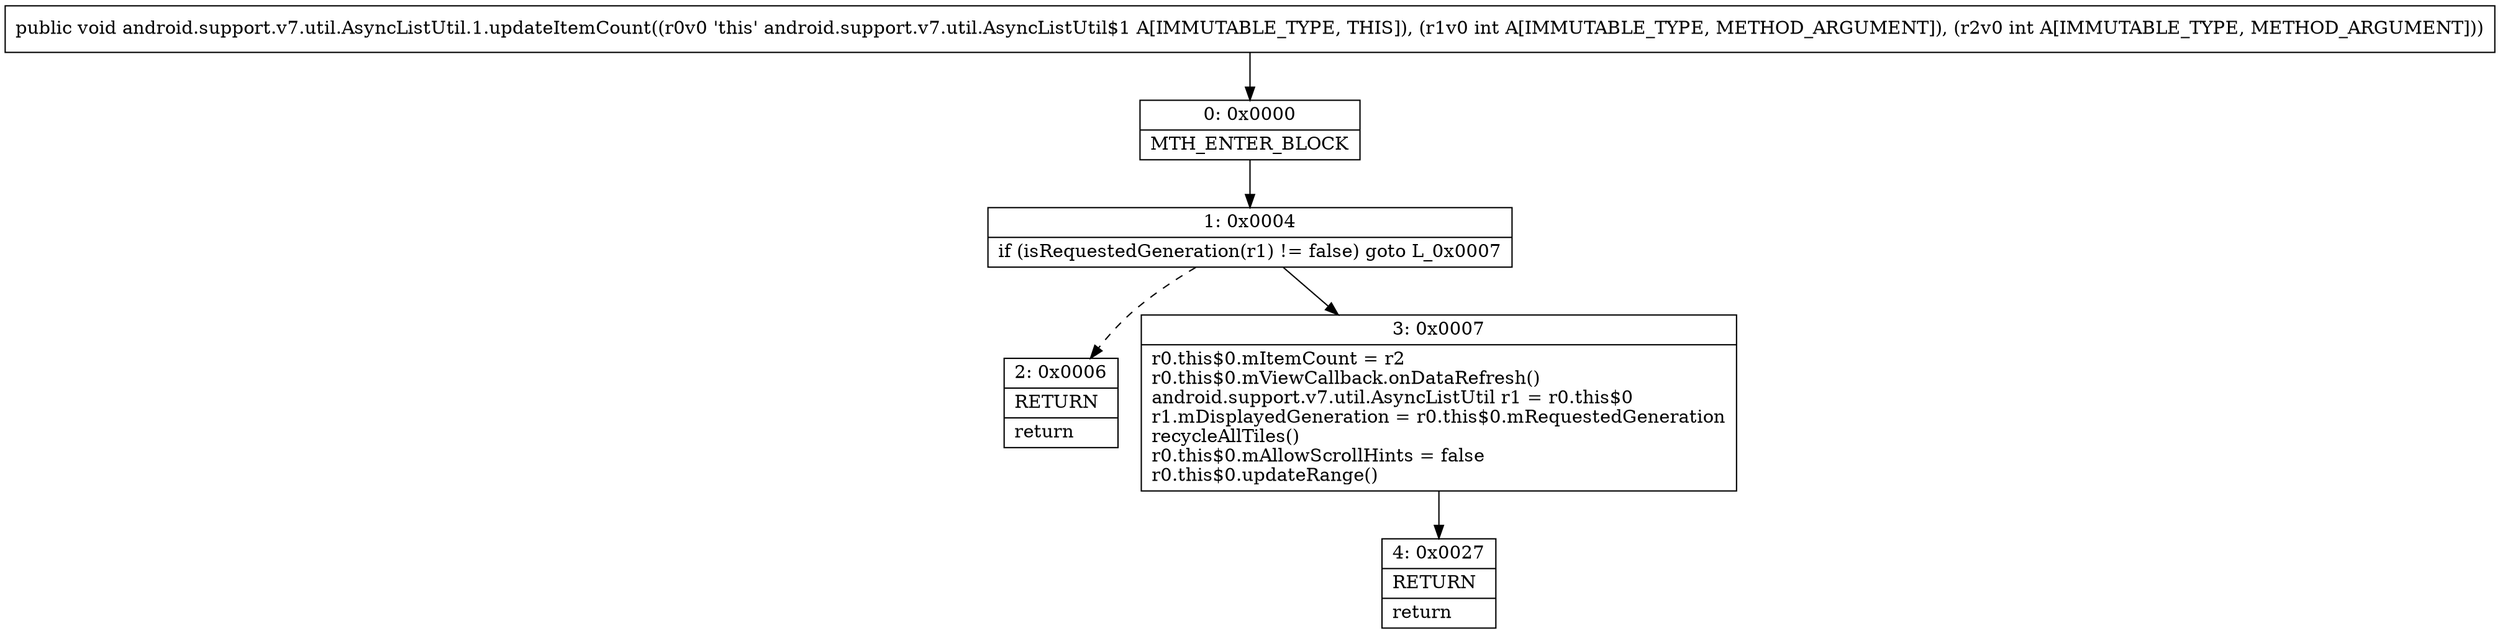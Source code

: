 digraph "CFG forandroid.support.v7.util.AsyncListUtil.1.updateItemCount(II)V" {
Node_0 [shape=record,label="{0\:\ 0x0000|MTH_ENTER_BLOCK\l}"];
Node_1 [shape=record,label="{1\:\ 0x0004|if (isRequestedGeneration(r1) != false) goto L_0x0007\l}"];
Node_2 [shape=record,label="{2\:\ 0x0006|RETURN\l|return\l}"];
Node_3 [shape=record,label="{3\:\ 0x0007|r0.this$0.mItemCount = r2\lr0.this$0.mViewCallback.onDataRefresh()\landroid.support.v7.util.AsyncListUtil r1 = r0.this$0\lr1.mDisplayedGeneration = r0.this$0.mRequestedGeneration\lrecycleAllTiles()\lr0.this$0.mAllowScrollHints = false\lr0.this$0.updateRange()\l}"];
Node_4 [shape=record,label="{4\:\ 0x0027|RETURN\l|return\l}"];
MethodNode[shape=record,label="{public void android.support.v7.util.AsyncListUtil.1.updateItemCount((r0v0 'this' android.support.v7.util.AsyncListUtil$1 A[IMMUTABLE_TYPE, THIS]), (r1v0 int A[IMMUTABLE_TYPE, METHOD_ARGUMENT]), (r2v0 int A[IMMUTABLE_TYPE, METHOD_ARGUMENT])) }"];
MethodNode -> Node_0;
Node_0 -> Node_1;
Node_1 -> Node_2[style=dashed];
Node_1 -> Node_3;
Node_3 -> Node_4;
}

